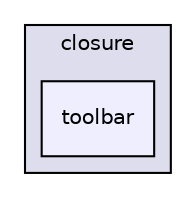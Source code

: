 digraph "libs/angular/angular-material-fileinput-master/bower_components/angular-material/modules/closure/toolbar" {
  compound=true
  node [ fontsize="10", fontname="Helvetica"];
  edge [ labelfontsize="10", labelfontname="Helvetica"];
  subgraph clusterdir_9508a65cdb91278c0406c0d6c7b30c42 {
    graph [ bgcolor="#ddddee", pencolor="black", label="closure" fontname="Helvetica", fontsize="10", URL="dir_9508a65cdb91278c0406c0d6c7b30c42.html"]
  dir_c18e0bcd178fc585d1f2a261d8303a32 [shape=box, label="toolbar", style="filled", fillcolor="#eeeeff", pencolor="black", URL="dir_c18e0bcd178fc585d1f2a261d8303a32.html"];
  }
}
